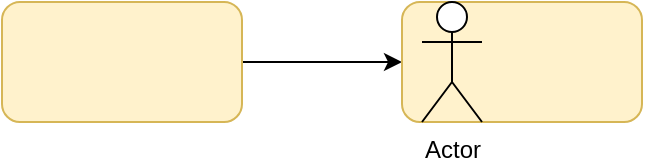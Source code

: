<mxfile version="10.6.7" type="github"><diagram id="x6iCsxcm0be4I2b04Hnu" name="Page-1"><mxGraphModel dx="1181" dy="686" grid="1" gridSize="10" guides="1" tooltips="1" connect="1" arrows="1" fold="1" page="1" pageScale="1" pageWidth="827" pageHeight="1169" math="0" shadow="0"><root><mxCell id="0"/><mxCell id="1" parent="0"/><mxCell id="eJrfkTFXPC4DoiCR6sD6-5" value="" style="edgeStyle=orthogonalEdgeStyle;rounded=0;orthogonalLoop=1;jettySize=auto;html=1;" edge="1" parent="1" source="eJrfkTFXPC4DoiCR6sD6-2" target="eJrfkTFXPC4DoiCR6sD6-4"><mxGeometry relative="1" as="geometry"/></mxCell><mxCell id="eJrfkTFXPC4DoiCR6sD6-2" value="" style="rounded=1;whiteSpace=wrap;html=1;fillColor=#fff2cc;strokeColor=#d6b656;" vertex="1" parent="1"><mxGeometry x="150" y="80" width="120" height="60" as="geometry"/></mxCell><mxCell id="eJrfkTFXPC4DoiCR6sD6-4" value="" style="rounded=1;whiteSpace=wrap;html=1;fillColor=#fff2cc;strokeColor=#d6b656;" vertex="1" parent="1"><mxGeometry x="350" y="80" width="120" height="60" as="geometry"/></mxCell><mxCell id="eJrfkTFXPC4DoiCR6sD6-3" value="Actor" style="shape=umlActor;verticalLabelPosition=bottom;labelBackgroundColor=#ffffff;verticalAlign=top;html=1;outlineConnect=0;" vertex="1" parent="1"><mxGeometry x="360" y="80" width="30" height="60" as="geometry"/></mxCell></root></mxGraphModel></diagram></mxfile>